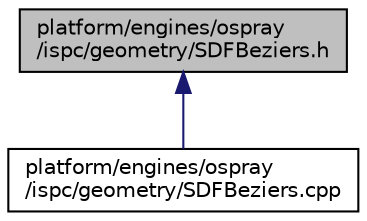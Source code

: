 digraph "platform/engines/ospray/ispc/geometry/SDFBeziers.h"
{
 // LATEX_PDF_SIZE
  edge [fontname="Helvetica",fontsize="10",labelfontname="Helvetica",labelfontsize="10"];
  node [fontname="Helvetica",fontsize="10",shape=record];
  Node1 [label="platform/engines/ospray\l/ispc/geometry/SDFBeziers.h",height=0.2,width=0.4,color="black", fillcolor="grey75", style="filled", fontcolor="black",tooltip=" "];
  Node1 -> Node2 [dir="back",color="midnightblue",fontsize="10",style="solid",fontname="Helvetica"];
  Node2 [label="platform/engines/ospray\l/ispc/geometry/SDFBeziers.cpp",height=0.2,width=0.4,color="black", fillcolor="white", style="filled",URL="$d6/d95/SDFBeziers_8cpp.html",tooltip=" "];
}
